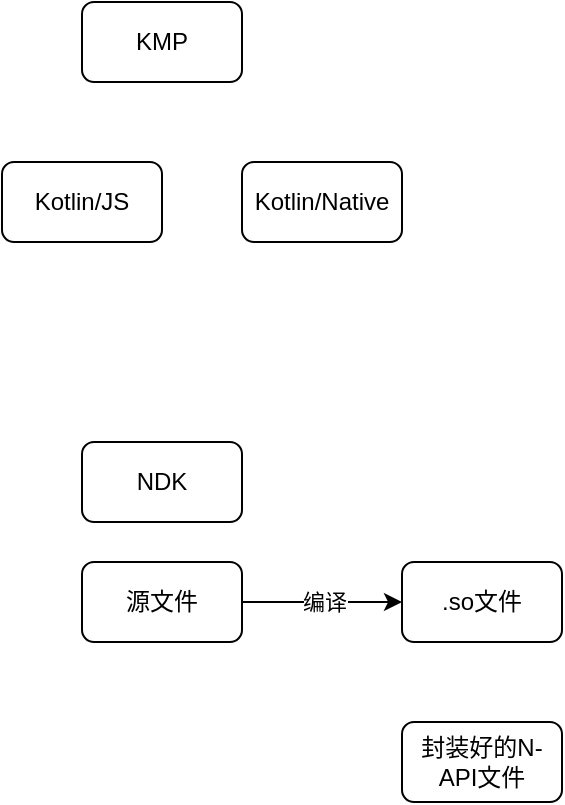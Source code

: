 <mxfile version="28.2.5">
  <diagram name="第 1 页" id="G5vYfgqyF8wtwim_QH4h">
    <mxGraphModel dx="1453" dy="1899" grid="1" gridSize="10" guides="1" tooltips="1" connect="1" arrows="1" fold="1" page="1" pageScale="1" pageWidth="827" pageHeight="1169" math="0" shadow="0">
      <root>
        <mxCell id="0" />
        <mxCell id="1" parent="0" />
        <mxCell id="sq4rVqJTzXjGXJb5YLVv-1" value=".so文件" style="rounded=1;whiteSpace=wrap;html=1;" parent="1" vertex="1">
          <mxGeometry x="280" y="160" width="80" height="40" as="geometry" />
        </mxCell>
        <mxCell id="sq4rVqJTzXjGXJb5YLVv-3" value="" style="edgeStyle=orthogonalEdgeStyle;rounded=0;orthogonalLoop=1;jettySize=auto;html=1;" parent="1" source="sq4rVqJTzXjGXJb5YLVv-2" target="sq4rVqJTzXjGXJb5YLVv-1" edge="1">
          <mxGeometry relative="1" as="geometry" />
        </mxCell>
        <mxCell id="sq4rVqJTzXjGXJb5YLVv-4" value="编译" style="edgeLabel;html=1;align=center;verticalAlign=middle;resizable=0;points=[];" parent="sq4rVqJTzXjGXJb5YLVv-3" vertex="1" connectable="0">
          <mxGeometry x="0.025" y="-2" relative="1" as="geometry">
            <mxPoint y="-2" as="offset" />
          </mxGeometry>
        </mxCell>
        <mxCell id="sq4rVqJTzXjGXJb5YLVv-2" value="源文件" style="rounded=1;whiteSpace=wrap;html=1;" parent="1" vertex="1">
          <mxGeometry x="120" y="160" width="80" height="40" as="geometry" />
        </mxCell>
        <mxCell id="sq4rVqJTzXjGXJb5YLVv-5" value="封装好的N-API文件" style="rounded=1;whiteSpace=wrap;html=1;" parent="1" vertex="1">
          <mxGeometry x="280" y="240" width="80" height="40" as="geometry" />
        </mxCell>
        <mxCell id="A1BAY7PBObOWhtPEf-iT-1" value="KMP" style="rounded=1;whiteSpace=wrap;html=1;" vertex="1" parent="1">
          <mxGeometry x="120" y="-120" width="80" height="40" as="geometry" />
        </mxCell>
        <mxCell id="A1BAY7PBObOWhtPEf-iT-2" value="NDK" style="rounded=1;whiteSpace=wrap;html=1;" vertex="1" parent="1">
          <mxGeometry x="120" y="100" width="80" height="40" as="geometry" />
        </mxCell>
        <mxCell id="A1BAY7PBObOWhtPEf-iT-4" value="Kotlin/JS" style="rounded=1;whiteSpace=wrap;html=1;" vertex="1" parent="1">
          <mxGeometry x="80" y="-40" width="80" height="40" as="geometry" />
        </mxCell>
        <mxCell id="A1BAY7PBObOWhtPEf-iT-5" value="Kotlin/Native" style="rounded=1;whiteSpace=wrap;html=1;" vertex="1" parent="1">
          <mxGeometry x="200" y="-40" width="80" height="40" as="geometry" />
        </mxCell>
      </root>
    </mxGraphModel>
  </diagram>
</mxfile>
